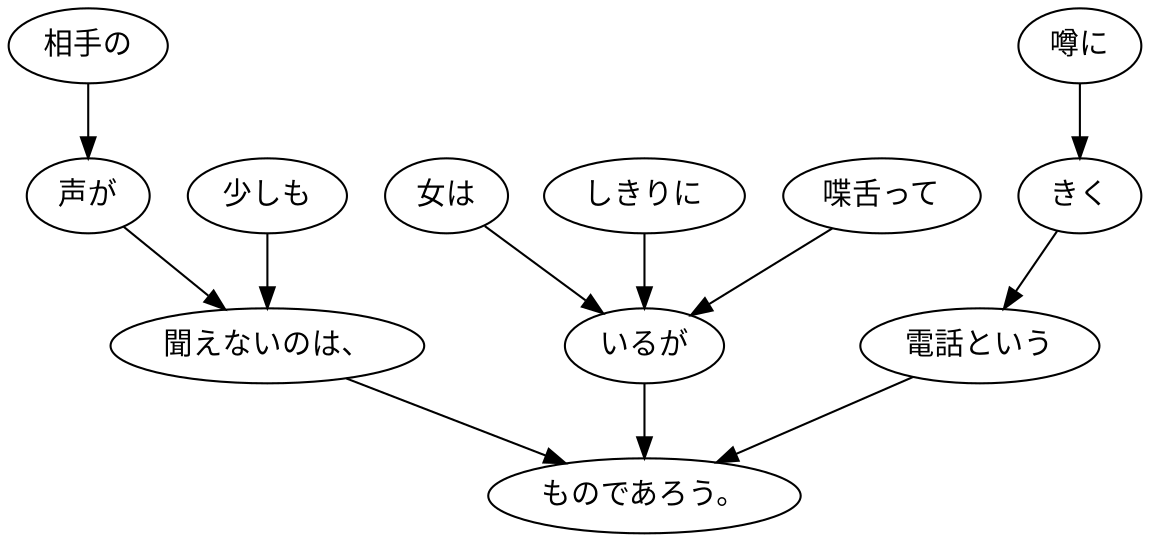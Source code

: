 digraph graph1874 {
	node0 [label="女は"];
	node1 [label="しきりに"];
	node2 [label="喋舌って"];
	node3 [label="いるが"];
	node4 [label="相手の"];
	node5 [label="声が"];
	node6 [label="少しも"];
	node7 [label="聞えないのは、"];
	node8 [label="噂に"];
	node9 [label="きく"];
	node10 [label="電話という"];
	node11 [label="ものであろう。"];
	node0 -> node3;
	node1 -> node3;
	node2 -> node3;
	node3 -> node11;
	node4 -> node5;
	node5 -> node7;
	node6 -> node7;
	node7 -> node11;
	node8 -> node9;
	node9 -> node10;
	node10 -> node11;
}
